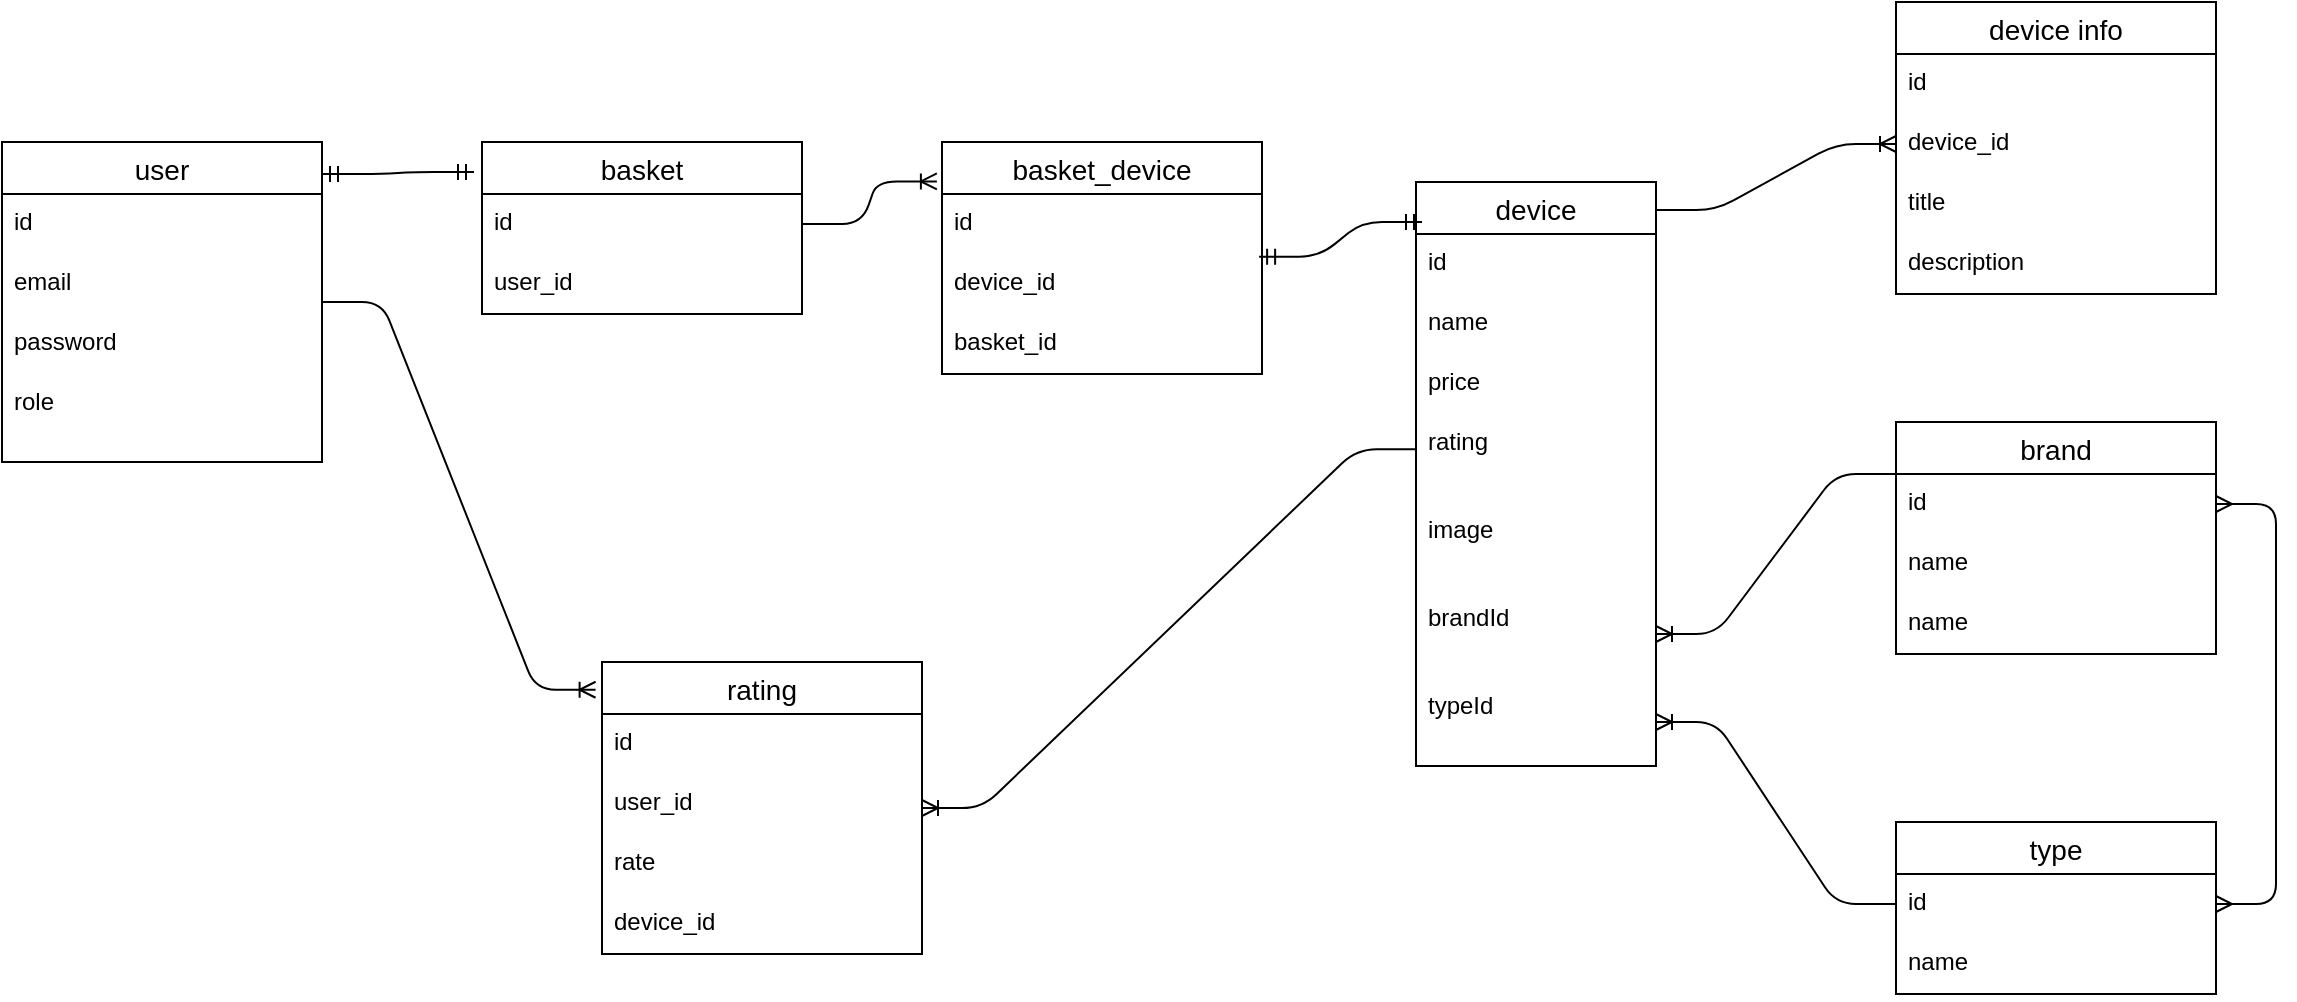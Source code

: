 <mxfile version="14.8.4" type="device"><diagram id="ZAREoA4Y1TCvV1EyPpyV" name="Page-1"><mxGraphModel dx="443" dy="769" grid="1" gridSize="10" guides="1" tooltips="1" connect="1" arrows="1" fold="1" page="1" pageScale="1" pageWidth="827" pageHeight="1169" math="0" shadow="0"><root><mxCell id="0"/><mxCell id="1" parent="0"/><mxCell id="b1lrujyWaQS8_uzjjVOb-1" value="user" style="swimlane;fontStyle=0;childLayout=stackLayout;horizontal=1;startSize=26;horizontalStack=0;resizeParent=1;resizeParentMax=0;resizeLast=0;collapsible=1;marginBottom=0;align=center;fontSize=14;" vertex="1" parent="1"><mxGeometry x="120" y="140" width="160" height="160" as="geometry"/></mxCell><mxCell id="b1lrujyWaQS8_uzjjVOb-2" value="id" style="text;strokeColor=none;fillColor=none;spacingLeft=4;spacingRight=4;overflow=hidden;rotatable=0;points=[[0,0.5],[1,0.5]];portConstraint=eastwest;fontSize=12;" vertex="1" parent="b1lrujyWaQS8_uzjjVOb-1"><mxGeometry y="26" width="160" height="30" as="geometry"/></mxCell><mxCell id="b1lrujyWaQS8_uzjjVOb-3" value="email" style="text;strokeColor=none;fillColor=none;spacingLeft=4;spacingRight=4;overflow=hidden;rotatable=0;points=[[0,0.5],[1,0.5]];portConstraint=eastwest;fontSize=12;" vertex="1" parent="b1lrujyWaQS8_uzjjVOb-1"><mxGeometry y="56" width="160" height="30" as="geometry"/></mxCell><mxCell id="b1lrujyWaQS8_uzjjVOb-5" value="password" style="text;strokeColor=none;fillColor=none;spacingLeft=4;spacingRight=4;overflow=hidden;rotatable=0;points=[[0,0.5],[1,0.5]];portConstraint=eastwest;fontSize=12;" vertex="1" parent="b1lrujyWaQS8_uzjjVOb-1"><mxGeometry y="86" width="160" height="30" as="geometry"/></mxCell><mxCell id="b1lrujyWaQS8_uzjjVOb-4" value="role" style="text;strokeColor=none;fillColor=none;spacingLeft=4;spacingRight=4;overflow=hidden;rotatable=0;points=[[0,0.5],[1,0.5]];portConstraint=eastwest;fontSize=12;" vertex="1" parent="b1lrujyWaQS8_uzjjVOb-1"><mxGeometry y="116" width="160" height="44" as="geometry"/></mxCell><mxCell id="b1lrujyWaQS8_uzjjVOb-6" value="basket" style="swimlane;fontStyle=0;childLayout=stackLayout;horizontal=1;startSize=26;horizontalStack=0;resizeParent=1;resizeParentMax=0;resizeLast=0;collapsible=1;marginBottom=0;align=center;fontSize=14;" vertex="1" parent="1"><mxGeometry x="360" y="140" width="160" height="86" as="geometry"/></mxCell><mxCell id="b1lrujyWaQS8_uzjjVOb-7" value="id" style="text;strokeColor=none;fillColor=none;spacingLeft=4;spacingRight=4;overflow=hidden;rotatable=0;points=[[0,0.5],[1,0.5]];portConstraint=eastwest;fontSize=12;" vertex="1" parent="b1lrujyWaQS8_uzjjVOb-6"><mxGeometry y="26" width="160" height="30" as="geometry"/></mxCell><mxCell id="b1lrujyWaQS8_uzjjVOb-8" value="user_id" style="text;strokeColor=none;fillColor=none;spacingLeft=4;spacingRight=4;overflow=hidden;rotatable=0;points=[[0,0.5],[1,0.5]];portConstraint=eastwest;fontSize=12;" vertex="1" parent="b1lrujyWaQS8_uzjjVOb-6"><mxGeometry y="56" width="160" height="30" as="geometry"/></mxCell><mxCell id="b1lrujyWaQS8_uzjjVOb-11" value="" style="edgeStyle=entityRelationEdgeStyle;fontSize=12;html=1;endArrow=ERmandOne;startArrow=ERmandOne;entryX=-0.025;entryY=0.174;entryDx=0;entryDy=0;entryPerimeter=0;exitX=1;exitY=0.1;exitDx=0;exitDy=0;exitPerimeter=0;" edge="1" parent="1" source="b1lrujyWaQS8_uzjjVOb-1" target="b1lrujyWaQS8_uzjjVOb-6"><mxGeometry width="100" height="100" relative="1" as="geometry"><mxPoint x="360" y="700" as="sourcePoint"/><mxPoint x="460" y="600" as="targetPoint"/></mxGeometry></mxCell><mxCell id="b1lrujyWaQS8_uzjjVOb-12" value="device" style="swimlane;fontStyle=0;childLayout=stackLayout;horizontal=1;startSize=26;horizontalStack=0;resizeParent=1;resizeParentMax=0;resizeLast=0;collapsible=1;marginBottom=0;align=center;fontSize=14;" vertex="1" parent="1"><mxGeometry x="827" y="160" width="120" height="292" as="geometry"/></mxCell><mxCell id="b1lrujyWaQS8_uzjjVOb-13" value="id" style="text;strokeColor=none;fillColor=none;spacingLeft=4;spacingRight=4;overflow=hidden;rotatable=0;points=[[0,0.5],[1,0.5]];portConstraint=eastwest;fontSize=12;" vertex="1" parent="b1lrujyWaQS8_uzjjVOb-12"><mxGeometry y="26" width="120" height="30" as="geometry"/></mxCell><mxCell id="b1lrujyWaQS8_uzjjVOb-14" value="name&#10;" style="text;strokeColor=none;fillColor=none;spacingLeft=4;spacingRight=4;overflow=hidden;rotatable=0;points=[[0,0.5],[1,0.5]];portConstraint=eastwest;fontSize=12;" vertex="1" parent="b1lrujyWaQS8_uzjjVOb-12"><mxGeometry y="56" width="120" height="30" as="geometry"/></mxCell><mxCell id="b1lrujyWaQS8_uzjjVOb-15" value="price&#10;" style="text;strokeColor=none;fillColor=none;spacingLeft=4;spacingRight=4;overflow=hidden;rotatable=0;points=[[0,0.5],[1,0.5]];portConstraint=eastwest;fontSize=12;" vertex="1" parent="b1lrujyWaQS8_uzjjVOb-12"><mxGeometry y="86" width="120" height="30" as="geometry"/></mxCell><mxCell id="b1lrujyWaQS8_uzjjVOb-17" value="rating" style="text;strokeColor=none;fillColor=none;spacingLeft=4;spacingRight=4;overflow=hidden;rotatable=0;points=[[0,0.5],[1,0.5]];portConstraint=eastwest;fontSize=12;" vertex="1" parent="b1lrujyWaQS8_uzjjVOb-12"><mxGeometry y="116" width="120" height="44" as="geometry"/></mxCell><mxCell id="b1lrujyWaQS8_uzjjVOb-18" value="image" style="text;strokeColor=none;fillColor=none;spacingLeft=4;spacingRight=4;overflow=hidden;rotatable=0;points=[[0,0.5],[1,0.5]];portConstraint=eastwest;fontSize=12;" vertex="1" parent="b1lrujyWaQS8_uzjjVOb-12"><mxGeometry y="160" width="120" height="44" as="geometry"/></mxCell><mxCell id="b1lrujyWaQS8_uzjjVOb-19" value="brandId" style="text;strokeColor=none;fillColor=none;spacingLeft=4;spacingRight=4;overflow=hidden;rotatable=0;points=[[0,0.5],[1,0.5]];portConstraint=eastwest;fontSize=12;" vertex="1" parent="b1lrujyWaQS8_uzjjVOb-12"><mxGeometry y="204" width="120" height="44" as="geometry"/></mxCell><mxCell id="b1lrujyWaQS8_uzjjVOb-16" value="typeId" style="text;strokeColor=none;fillColor=none;spacingLeft=4;spacingRight=4;overflow=hidden;rotatable=0;points=[[0,0.5],[1,0.5]];portConstraint=eastwest;fontSize=12;" vertex="1" parent="b1lrujyWaQS8_uzjjVOb-12"><mxGeometry y="248" width="120" height="44" as="geometry"/></mxCell><mxCell id="b1lrujyWaQS8_uzjjVOb-21" value="type" style="swimlane;fontStyle=0;childLayout=stackLayout;horizontal=1;startSize=26;horizontalStack=0;resizeParent=1;resizeParentMax=0;resizeLast=0;collapsible=1;marginBottom=0;align=center;fontSize=14;" vertex="1" parent="1"><mxGeometry x="1067" y="480" width="160" height="86" as="geometry"/></mxCell><mxCell id="b1lrujyWaQS8_uzjjVOb-22" value="id" style="text;strokeColor=none;fillColor=none;spacingLeft=4;spacingRight=4;overflow=hidden;rotatable=0;points=[[0,0.5],[1,0.5]];portConstraint=eastwest;fontSize=12;" vertex="1" parent="b1lrujyWaQS8_uzjjVOb-21"><mxGeometry y="26" width="160" height="30" as="geometry"/></mxCell><mxCell id="b1lrujyWaQS8_uzjjVOb-23" value="name" style="text;strokeColor=none;fillColor=none;spacingLeft=4;spacingRight=4;overflow=hidden;rotatable=0;points=[[0,0.5],[1,0.5]];portConstraint=eastwest;fontSize=12;" vertex="1" parent="b1lrujyWaQS8_uzjjVOb-21"><mxGeometry y="56" width="160" height="30" as="geometry"/></mxCell><mxCell id="b1lrujyWaQS8_uzjjVOb-25" value="brand" style="swimlane;fontStyle=0;childLayout=stackLayout;horizontal=1;startSize=26;horizontalStack=0;resizeParent=1;resizeParentMax=0;resizeLast=0;collapsible=1;marginBottom=0;align=center;fontSize=14;" vertex="1" parent="1"><mxGeometry x="1067" y="280" width="160" height="116" as="geometry"/></mxCell><mxCell id="b1lrujyWaQS8_uzjjVOb-26" value="id" style="text;strokeColor=none;fillColor=none;spacingLeft=4;spacingRight=4;overflow=hidden;rotatable=0;points=[[0,0.5],[1,0.5]];portConstraint=eastwest;fontSize=12;" vertex="1" parent="b1lrujyWaQS8_uzjjVOb-25"><mxGeometry y="26" width="160" height="30" as="geometry"/></mxCell><mxCell id="b1lrujyWaQS8_uzjjVOb-56" value="name" style="text;strokeColor=none;fillColor=none;spacingLeft=4;spacingRight=4;overflow=hidden;rotatable=0;points=[[0,0.5],[1,0.5]];portConstraint=eastwest;fontSize=12;" vertex="1" parent="b1lrujyWaQS8_uzjjVOb-25"><mxGeometry y="56" width="160" height="30" as="geometry"/></mxCell><mxCell id="b1lrujyWaQS8_uzjjVOb-28" value="name" style="text;strokeColor=none;fillColor=none;spacingLeft=4;spacingRight=4;overflow=hidden;rotatable=0;points=[[0,0.5],[1,0.5]];portConstraint=eastwest;fontSize=12;" vertex="1" parent="b1lrujyWaQS8_uzjjVOb-25"><mxGeometry y="86" width="160" height="30" as="geometry"/></mxCell><mxCell id="b1lrujyWaQS8_uzjjVOb-29" value="" style="edgeStyle=entityRelationEdgeStyle;fontSize=12;html=1;endArrow=ERoneToMany;exitX=0;exitY=0.5;exitDx=0;exitDy=0;entryX=1;entryY=0.5;entryDx=0;entryDy=0;" edge="1" parent="1" source="b1lrujyWaQS8_uzjjVOb-22" target="b1lrujyWaQS8_uzjjVOb-16"><mxGeometry width="100" height="100" relative="1" as="geometry"><mxPoint x="697" y="390" as="sourcePoint"/><mxPoint x="797" y="290" as="targetPoint"/></mxGeometry></mxCell><mxCell id="b1lrujyWaQS8_uzjjVOb-30" value="" style="edgeStyle=entityRelationEdgeStyle;fontSize=12;html=1;endArrow=ERoneToMany;exitX=0;exitY=0;exitDx=0;exitDy=0;entryX=1;entryY=0.5;entryDx=0;entryDy=0;exitPerimeter=0;" edge="1" parent="1" source="b1lrujyWaQS8_uzjjVOb-26" target="b1lrujyWaQS8_uzjjVOb-19"><mxGeometry width="100" height="100" relative="1" as="geometry"><mxPoint x="697" y="390" as="sourcePoint"/><mxPoint x="797" y="290" as="targetPoint"/></mxGeometry></mxCell><mxCell id="b1lrujyWaQS8_uzjjVOb-33" value="" style="edgeStyle=entityRelationEdgeStyle;fontSize=12;html=1;endArrow=ERmany;startArrow=ERmany;entryX=1;entryY=0.5;entryDx=0;entryDy=0;exitX=1;exitY=0.5;exitDx=0;exitDy=0;" edge="1" parent="1" source="b1lrujyWaQS8_uzjjVOb-22" target="b1lrujyWaQS8_uzjjVOb-26"><mxGeometry width="100" height="100" relative="1" as="geometry"><mxPoint x="727" y="400" as="sourcePoint"/><mxPoint x="827" y="300" as="targetPoint"/></mxGeometry></mxCell><mxCell id="b1lrujyWaQS8_uzjjVOb-34" value="device info" style="swimlane;fontStyle=0;childLayout=stackLayout;horizontal=1;startSize=26;horizontalStack=0;resizeParent=1;resizeParentMax=0;resizeLast=0;collapsible=1;marginBottom=0;align=center;fontSize=14;" vertex="1" parent="1"><mxGeometry x="1067" y="70" width="160" height="146" as="geometry"/></mxCell><mxCell id="b1lrujyWaQS8_uzjjVOb-35" value="id" style="text;strokeColor=none;fillColor=none;spacingLeft=4;spacingRight=4;overflow=hidden;rotatable=0;points=[[0,0.5],[1,0.5]];portConstraint=eastwest;fontSize=12;" vertex="1" parent="b1lrujyWaQS8_uzjjVOb-34"><mxGeometry y="26" width="160" height="30" as="geometry"/></mxCell><mxCell id="b1lrujyWaQS8_uzjjVOb-36" value="device_id" style="text;strokeColor=none;fillColor=none;spacingLeft=4;spacingRight=4;overflow=hidden;rotatable=0;points=[[0,0.5],[1,0.5]];portConstraint=eastwest;fontSize=12;" vertex="1" parent="b1lrujyWaQS8_uzjjVOb-34"><mxGeometry y="56" width="160" height="30" as="geometry"/></mxCell><mxCell id="b1lrujyWaQS8_uzjjVOb-37" value="title" style="text;strokeColor=none;fillColor=none;spacingLeft=4;spacingRight=4;overflow=hidden;rotatable=0;points=[[0,0.5],[1,0.5]];portConstraint=eastwest;fontSize=12;" vertex="1" parent="b1lrujyWaQS8_uzjjVOb-34"><mxGeometry y="86" width="160" height="30" as="geometry"/></mxCell><mxCell id="b1lrujyWaQS8_uzjjVOb-38" value="description" style="text;strokeColor=none;fillColor=none;spacingLeft=4;spacingRight=4;overflow=hidden;rotatable=0;points=[[0,0.5],[1,0.5]];portConstraint=eastwest;fontSize=12;" vertex="1" parent="b1lrujyWaQS8_uzjjVOb-34"><mxGeometry y="116" width="160" height="30" as="geometry"/></mxCell><mxCell id="b1lrujyWaQS8_uzjjVOb-39" value="" style="edgeStyle=entityRelationEdgeStyle;fontSize=12;html=1;endArrow=ERoneToMany;entryX=0;entryY=0.5;entryDx=0;entryDy=0;exitX=1;exitY=0.048;exitDx=0;exitDy=0;exitPerimeter=0;" edge="1" parent="1" source="b1lrujyWaQS8_uzjjVOb-12" target="b1lrujyWaQS8_uzjjVOb-36"><mxGeometry width="100" height="100" relative="1" as="geometry"><mxPoint x="1047" y="300" as="sourcePoint"/><mxPoint x="1147" y="200" as="targetPoint"/></mxGeometry></mxCell><mxCell id="b1lrujyWaQS8_uzjjVOb-40" value="basket_device" style="swimlane;fontStyle=0;childLayout=stackLayout;horizontal=1;startSize=26;horizontalStack=0;resizeParent=1;resizeParentMax=0;resizeLast=0;collapsible=1;marginBottom=0;align=center;fontSize=14;" vertex="1" parent="1"><mxGeometry x="590" y="140" width="160" height="116" as="geometry"/></mxCell><mxCell id="b1lrujyWaQS8_uzjjVOb-41" value="id" style="text;strokeColor=none;fillColor=none;spacingLeft=4;spacingRight=4;overflow=hidden;rotatable=0;points=[[0,0.5],[1,0.5]];portConstraint=eastwest;fontSize=12;" vertex="1" parent="b1lrujyWaQS8_uzjjVOb-40"><mxGeometry y="26" width="160" height="30" as="geometry"/></mxCell><mxCell id="b1lrujyWaQS8_uzjjVOb-42" value="device_id" style="text;strokeColor=none;fillColor=none;spacingLeft=4;spacingRight=4;overflow=hidden;rotatable=0;points=[[0,0.5],[1,0.5]];portConstraint=eastwest;fontSize=12;" vertex="1" parent="b1lrujyWaQS8_uzjjVOb-40"><mxGeometry y="56" width="160" height="30" as="geometry"/></mxCell><mxCell id="b1lrujyWaQS8_uzjjVOb-43" value="basket_id" style="text;strokeColor=none;fillColor=none;spacingLeft=4;spacingRight=4;overflow=hidden;rotatable=0;points=[[0,0.5],[1,0.5]];portConstraint=eastwest;fontSize=12;" vertex="1" parent="b1lrujyWaQS8_uzjjVOb-40"><mxGeometry y="86" width="160" height="30" as="geometry"/></mxCell><mxCell id="b1lrujyWaQS8_uzjjVOb-44" value="" style="edgeStyle=entityRelationEdgeStyle;fontSize=12;html=1;endArrow=ERoneToMany;entryX=-0.016;entryY=0.17;entryDx=0;entryDy=0;entryPerimeter=0;exitX=1;exitY=0.5;exitDx=0;exitDy=0;" edge="1" parent="1" source="b1lrujyWaQS8_uzjjVOb-7" target="b1lrujyWaQS8_uzjjVOb-40"><mxGeometry width="100" height="100" relative="1" as="geometry"><mxPoint x="670" y="360" as="sourcePoint"/><mxPoint x="770" y="260" as="targetPoint"/></mxGeometry></mxCell><mxCell id="b1lrujyWaQS8_uzjjVOb-45" value="" style="edgeStyle=entityRelationEdgeStyle;fontSize=12;html=1;endArrow=ERmandOne;startArrow=ERmandOne;exitX=0.991;exitY=0.045;exitDx=0;exitDy=0;exitPerimeter=0;" edge="1" parent="1" source="b1lrujyWaQS8_uzjjVOb-42"><mxGeometry width="100" height="100" relative="1" as="geometry"><mxPoint x="670" y="360" as="sourcePoint"/><mxPoint x="830" y="180" as="targetPoint"/></mxGeometry></mxCell><mxCell id="b1lrujyWaQS8_uzjjVOb-46" value="rating" style="swimlane;fontStyle=0;childLayout=stackLayout;horizontal=1;startSize=26;horizontalStack=0;resizeParent=1;resizeParentMax=0;resizeLast=0;collapsible=1;marginBottom=0;align=center;fontSize=14;" vertex="1" parent="1"><mxGeometry x="420" y="400" width="160" height="146" as="geometry"/></mxCell><mxCell id="b1lrujyWaQS8_uzjjVOb-47" value="id" style="text;strokeColor=none;fillColor=none;spacingLeft=4;spacingRight=4;overflow=hidden;rotatable=0;points=[[0,0.5],[1,0.5]];portConstraint=eastwest;fontSize=12;" vertex="1" parent="b1lrujyWaQS8_uzjjVOb-46"><mxGeometry y="26" width="160" height="30" as="geometry"/></mxCell><mxCell id="b1lrujyWaQS8_uzjjVOb-48" value="user_id" style="text;strokeColor=none;fillColor=none;spacingLeft=4;spacingRight=4;overflow=hidden;rotatable=0;points=[[0,0.5],[1,0.5]];portConstraint=eastwest;fontSize=12;" vertex="1" parent="b1lrujyWaQS8_uzjjVOb-46"><mxGeometry y="56" width="160" height="30" as="geometry"/></mxCell><mxCell id="b1lrujyWaQS8_uzjjVOb-50" value="rate" style="text;strokeColor=none;fillColor=none;spacingLeft=4;spacingRight=4;overflow=hidden;rotatable=0;points=[[0,0.5],[1,0.5]];portConstraint=eastwest;fontSize=12;" vertex="1" parent="b1lrujyWaQS8_uzjjVOb-46"><mxGeometry y="86" width="160" height="30" as="geometry"/></mxCell><mxCell id="b1lrujyWaQS8_uzjjVOb-49" value="device_id" style="text;strokeColor=none;fillColor=none;spacingLeft=4;spacingRight=4;overflow=hidden;rotatable=0;points=[[0,0.5],[1,0.5]];portConstraint=eastwest;fontSize=12;" vertex="1" parent="b1lrujyWaQS8_uzjjVOb-46"><mxGeometry y="116" width="160" height="30" as="geometry"/></mxCell><mxCell id="b1lrujyWaQS8_uzjjVOb-52" value="" style="edgeStyle=entityRelationEdgeStyle;fontSize=12;html=1;endArrow=ERoneToMany;entryX=-0.02;entryY=0.095;entryDx=0;entryDy=0;entryPerimeter=0;" edge="1" parent="1" source="b1lrujyWaQS8_uzjjVOb-1" target="b1lrujyWaQS8_uzjjVOb-46"><mxGeometry width="100" height="100" relative="1" as="geometry"><mxPoint x="190" y="530" as="sourcePoint"/><mxPoint x="320" y="340" as="targetPoint"/></mxGeometry></mxCell><mxCell id="b1lrujyWaQS8_uzjjVOb-55" value="" style="edgeStyle=entityRelationEdgeStyle;fontSize=12;html=1;endArrow=ERoneToMany;exitX=0.003;exitY=0.4;exitDx=0;exitDy=0;exitPerimeter=0;" edge="1" parent="1" source="b1lrujyWaQS8_uzjjVOb-17" target="b1lrujyWaQS8_uzjjVOb-46"><mxGeometry width="100" height="100" relative="1" as="geometry"><mxPoint x="610" y="390" as="sourcePoint"/><mxPoint x="710" y="290" as="targetPoint"/></mxGeometry></mxCell></root></mxGraphModel></diagram></mxfile>